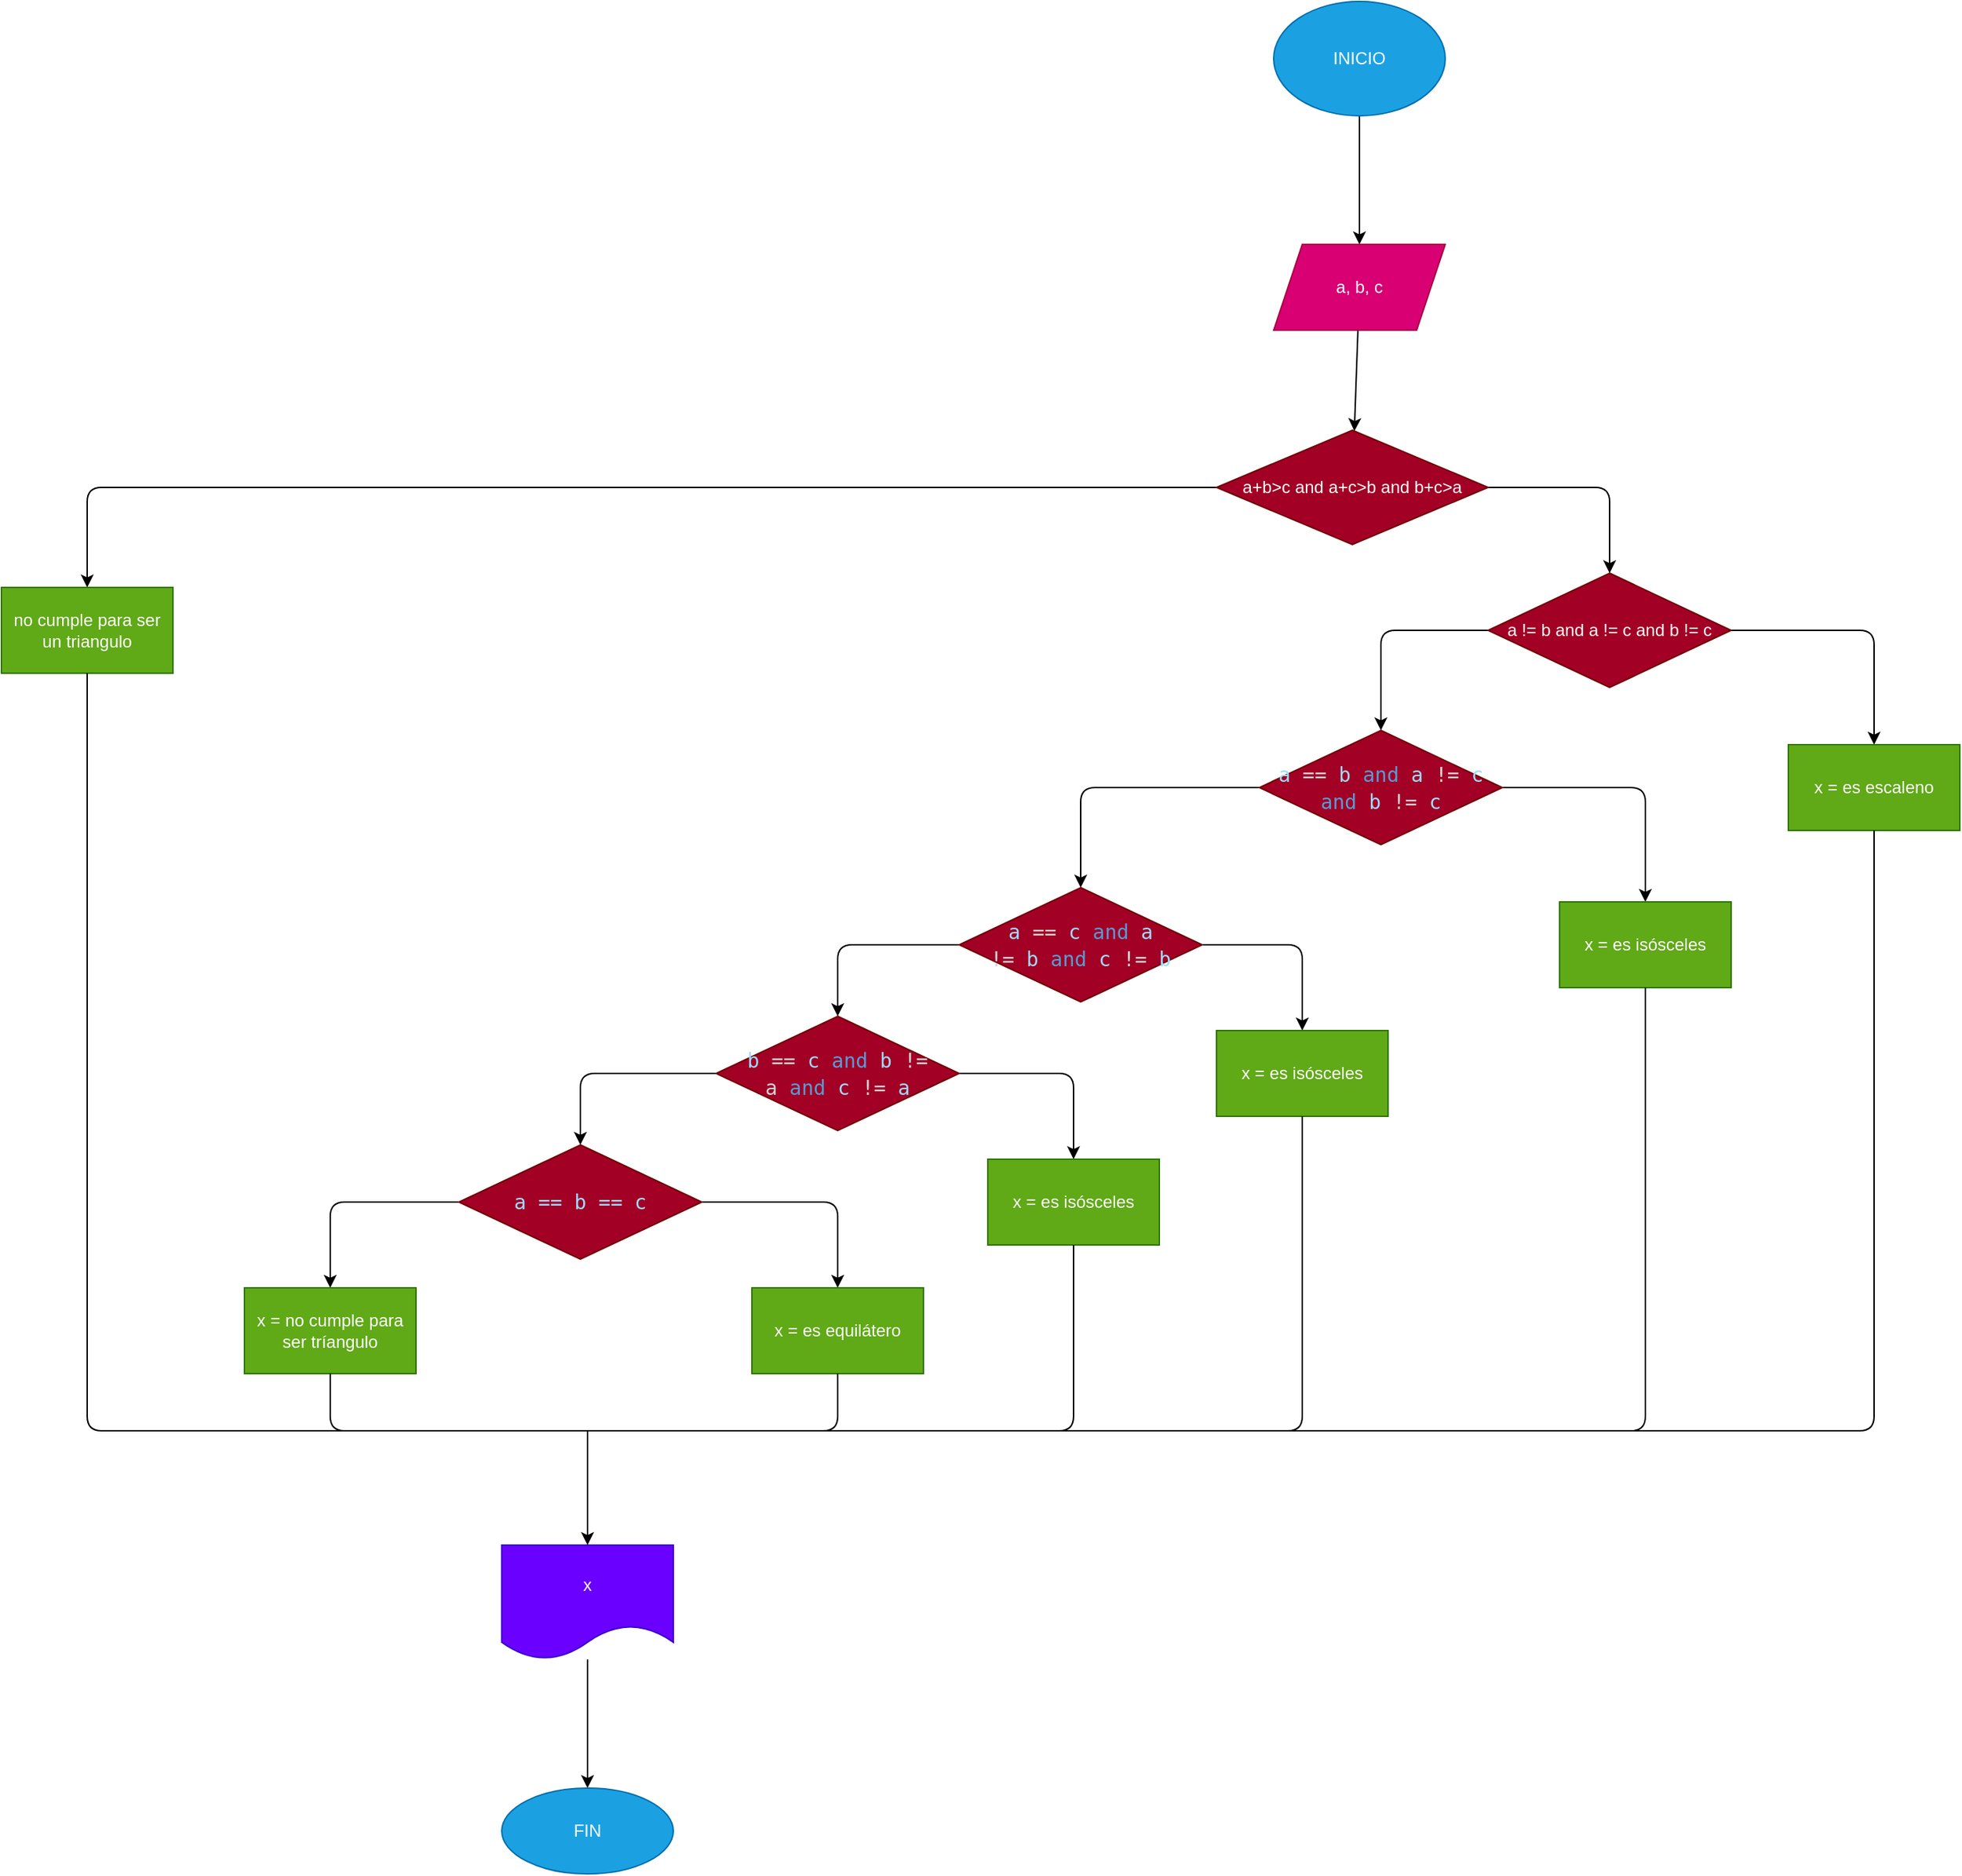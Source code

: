 <mxfile>
    <diagram id="AafE1sRnmDBmV0o2SGKS" name="Page-1">
        <mxGraphModel dx="1891" dy="472" grid="1" gridSize="10" guides="1" tooltips="1" connect="1" arrows="1" fold="1" page="1" pageScale="1" pageWidth="827" pageHeight="1169" math="0" shadow="0">
            <root>
                <mxCell id="0"/>
                <mxCell id="1" parent="0"/>
                <mxCell id="4" value="" style="edgeStyle=none;html=1;" parent="1" source="2" target="3" edge="1">
                    <mxGeometry relative="1" as="geometry"/>
                </mxCell>
                <mxCell id="2" value="INICIO" style="ellipse;whiteSpace=wrap;html=1;fillColor=#1ba1e2;fontColor=#ffffff;strokeColor=#006EAF;" parent="1" vertex="1">
                    <mxGeometry x="240" y="200" width="120" height="80" as="geometry"/>
                </mxCell>
                <mxCell id="6" value="" style="edgeStyle=none;html=1;" parent="1" source="3" target="5" edge="1">
                    <mxGeometry relative="1" as="geometry"/>
                </mxCell>
                <mxCell id="3" value="a, b, c" style="shape=parallelogram;perimeter=parallelogramPerimeter;whiteSpace=wrap;html=1;fixedSize=1;fillColor=#d80073;fontColor=#ffffff;strokeColor=#A50040;" parent="1" vertex="1">
                    <mxGeometry x="240" y="370" width="120" height="60" as="geometry"/>
                </mxCell>
                <mxCell id="8" value="" style="edgeStyle=none;html=1;entryX=0.5;entryY=0;entryDx=0;entryDy=0;" parent="1" source="5" target="7" edge="1">
                    <mxGeometry relative="1" as="geometry">
                        <Array as="points">
                            <mxPoint x="475" y="540"/>
                        </Array>
                    </mxGeometry>
                </mxCell>
                <mxCell id="30" value="" style="edgeStyle=none;html=1;" parent="1" source="5" target="29" edge="1">
                    <mxGeometry relative="1" as="geometry">
                        <Array as="points">
                            <mxPoint x="-590" y="540"/>
                        </Array>
                    </mxGeometry>
                </mxCell>
                <mxCell id="5" value="a+b&amp;gt;c and a+c&amp;gt;b and b+c&amp;gt;a" style="rhombus;whiteSpace=wrap;html=1;fillColor=#a20025;fontColor=#ffffff;strokeColor=#6F0000;" parent="1" vertex="1">
                    <mxGeometry x="200" y="500" width="190" height="80" as="geometry"/>
                </mxCell>
                <mxCell id="10" value="" style="edgeStyle=none;html=1;" parent="1" source="7" target="9" edge="1">
                    <mxGeometry relative="1" as="geometry">
                        <Array as="points">
                            <mxPoint x="660" y="640"/>
                        </Array>
                    </mxGeometry>
                </mxCell>
                <mxCell id="12" value="" style="edgeStyle=none;html=1;" parent="1" source="7" target="11" edge="1">
                    <mxGeometry relative="1" as="geometry">
                        <Array as="points">
                            <mxPoint x="315" y="640"/>
                        </Array>
                    </mxGeometry>
                </mxCell>
                <mxCell id="7" value="a != b and a != c and b != c" style="rhombus;whiteSpace=wrap;html=1;fillColor=#a20025;fontColor=#ffffff;strokeColor=#6F0000;" parent="1" vertex="1">
                    <mxGeometry x="390" y="600" width="170" height="80" as="geometry"/>
                </mxCell>
                <mxCell id="9" value="x = es escaleno" style="whiteSpace=wrap;html=1;fillColor=#60a917;fontColor=#ffffff;strokeColor=#2D7600;" parent="1" vertex="1">
                    <mxGeometry x="600" y="720" width="120" height="60" as="geometry"/>
                </mxCell>
                <mxCell id="14" value="" style="edgeStyle=none;html=1;" parent="1" source="11" target="13" edge="1">
                    <mxGeometry relative="1" as="geometry">
                        <Array as="points">
                            <mxPoint x="500" y="750"/>
                        </Array>
                    </mxGeometry>
                </mxCell>
                <mxCell id="16" value="" style="edgeStyle=none;html=1;" parent="1" source="11" target="15" edge="1">
                    <mxGeometry relative="1" as="geometry">
                        <Array as="points">
                            <mxPoint x="105" y="750"/>
                        </Array>
                    </mxGeometry>
                </mxCell>
                <mxCell id="11" value="&lt;div style=&quot;color: rgb(212 , 212 , 212) ; font-family: &amp;#34;droid sans mono&amp;#34; , &amp;#34;monospace&amp;#34; , monospace ; font-size: 14px ; line-height: 19px&quot;&gt;&lt;span style=&quot;color: rgb(156 , 220 , 254)&quot;&gt;a&lt;/span&gt; == &lt;span style=&quot;color: rgb(156 , 220 , 254)&quot;&gt;b&lt;/span&gt; &lt;span style=&quot;color: rgb(86 , 156 , 214)&quot;&gt;and&lt;/span&gt; &lt;span style=&quot;color: rgb(156 , 220 , 254)&quot;&gt;a&lt;/span&gt; != &lt;span style=&quot;color: rgb(156 , 220 , 254)&quot;&gt;c&lt;/span&gt; &lt;span style=&quot;color: rgb(86 , 156 , 214)&quot;&gt;and&lt;/span&gt; &lt;span style=&quot;color: rgb(156 , 220 , 254)&quot;&gt;b&lt;/span&gt; != &lt;span style=&quot;color: rgb(156 , 220 , 254)&quot;&gt;c&lt;/span&gt;&lt;/div&gt;" style="rhombus;whiteSpace=wrap;html=1;fillColor=#a20025;fontColor=#ffffff;strokeColor=#6F0000;" parent="1" vertex="1">
                    <mxGeometry x="230" y="710" width="170" height="80" as="geometry"/>
                </mxCell>
                <mxCell id="13" value="x = es isósceles" style="whiteSpace=wrap;html=1;fillColor=#60a917;fontColor=#ffffff;strokeColor=#2D7600;" parent="1" vertex="1">
                    <mxGeometry x="440" y="830" width="120" height="60" as="geometry"/>
                </mxCell>
                <mxCell id="18" value="" style="edgeStyle=none;html=1;" parent="1" source="15" target="17" edge="1">
                    <mxGeometry relative="1" as="geometry">
                        <Array as="points">
                            <mxPoint x="260" y="860"/>
                        </Array>
                    </mxGeometry>
                </mxCell>
                <mxCell id="20" value="" style="edgeStyle=none;html=1;" parent="1" source="15" target="19" edge="1">
                    <mxGeometry relative="1" as="geometry">
                        <Array as="points">
                            <mxPoint x="-65" y="860"/>
                        </Array>
                    </mxGeometry>
                </mxCell>
                <mxCell id="15" value="&lt;div style=&quot;font-family: &amp;#34;droid sans mono&amp;#34; , &amp;#34;monospace&amp;#34; , monospace ; font-size: 14px ; line-height: 19px&quot;&gt;&lt;span style=&quot;color: rgb(212 , 212 , 212)&quot;&gt;&lt;span style=&quot;color: rgb(156 , 220 , 254)&quot;&gt;a&lt;/span&gt; == &lt;/span&gt;&lt;font color=&quot;#9cdcfe&quot;&gt;c&lt;/font&gt;&lt;font color=&quot;#d4d4d4&quot;&gt;&amp;nbsp;&lt;/font&gt;&lt;span style=&quot;color: rgb(86 , 156 , 214)&quot;&gt;and&lt;/span&gt; &lt;span style=&quot;color: rgb(156 , 220 , 254)&quot;&gt;a&lt;/span&gt;&lt;font color=&quot;#d4d4d4&quot;&gt; !=&amp;nbsp;&lt;/font&gt;&lt;font color=&quot;#9cdcfe&quot;&gt;b&amp;nbsp;&lt;/font&gt;&lt;span style=&quot;color: rgb(86 , 156 , 214)&quot;&gt;and&lt;/span&gt;&amp;nbsp;&lt;font color=&quot;#9cdcfe&quot;&gt;c&lt;/font&gt;&lt;font color=&quot;#d4d4d4&quot;&gt;&amp;nbsp;!= &lt;/font&gt;&lt;font color=&quot;#9cdcfe&quot;&gt;b&lt;/font&gt;&lt;/div&gt;" style="rhombus;whiteSpace=wrap;html=1;fillColor=#a20025;fontColor=#ffffff;strokeColor=#6F0000;" parent="1" vertex="1">
                    <mxGeometry x="20" y="820" width="170" height="80" as="geometry"/>
                </mxCell>
                <mxCell id="17" value="&lt;span&gt;x = es isósceles&lt;/span&gt;" style="whiteSpace=wrap;html=1;fillColor=#60a917;fontColor=#ffffff;strokeColor=#2D7600;" parent="1" vertex="1">
                    <mxGeometry x="200" y="920" width="120" height="60" as="geometry"/>
                </mxCell>
                <mxCell id="22" value="" style="edgeStyle=none;html=1;" parent="1" source="19" target="21" edge="1">
                    <mxGeometry relative="1" as="geometry">
                        <Array as="points">
                            <mxPoint x="100" y="950"/>
                        </Array>
                    </mxGeometry>
                </mxCell>
                <mxCell id="24" value="" style="edgeStyle=none;html=1;" parent="1" source="19" target="23" edge="1">
                    <mxGeometry relative="1" as="geometry">
                        <Array as="points">
                            <mxPoint x="-245" y="950"/>
                        </Array>
                    </mxGeometry>
                </mxCell>
                <mxCell id="19" value="&lt;div style=&quot;font-family: &amp;#34;droid sans mono&amp;#34; , &amp;#34;monospace&amp;#34; , monospace ; font-size: 14px ; line-height: 19px&quot;&gt;&lt;font color=&quot;#9cdcfe&quot;&gt;b&lt;/font&gt;&lt;span style=&quot;color: rgb(212 , 212 , 212)&quot;&gt; == &lt;/span&gt;&lt;font color=&quot;#9cdcfe&quot;&gt;c&lt;/font&gt;&lt;font color=&quot;#d4d4d4&quot;&gt;&amp;nbsp;&lt;/font&gt;&lt;span style=&quot;color: rgb(86 , 156 , 214)&quot;&gt;and&lt;/span&gt;&amp;nbsp;&lt;font color=&quot;#9cdcfe&quot;&gt;b&lt;/font&gt;&lt;font color=&quot;#d4d4d4&quot;&gt;&amp;nbsp;!= a&lt;/font&gt;&lt;font color=&quot;#9cdcfe&quot;&gt;&amp;nbsp;&lt;/font&gt;&lt;span style=&quot;color: rgb(86 , 156 , 214)&quot;&gt;and&lt;/span&gt;&amp;nbsp;&lt;font color=&quot;#9cdcfe&quot;&gt;c&lt;/font&gt;&lt;font color=&quot;#d4d4d4&quot;&gt;&amp;nbsp;!= &lt;/font&gt;&lt;font color=&quot;#9cdcfe&quot;&gt;a&lt;/font&gt;&lt;/div&gt;" style="rhombus;whiteSpace=wrap;html=1;fillColor=#a20025;fontColor=#ffffff;strokeColor=#6F0000;" parent="1" vertex="1">
                    <mxGeometry x="-150" y="910" width="170" height="80" as="geometry"/>
                </mxCell>
                <mxCell id="21" value="&lt;span&gt;x = es isósceles&lt;/span&gt;" style="whiteSpace=wrap;html=1;fillColor=#60a917;fontColor=#ffffff;strokeColor=#2D7600;" parent="1" vertex="1">
                    <mxGeometry x="40" y="1010" width="120" height="60" as="geometry"/>
                </mxCell>
                <mxCell id="26" value="" style="edgeStyle=none;html=1;" parent="1" source="23" target="25" edge="1">
                    <mxGeometry relative="1" as="geometry">
                        <Array as="points">
                            <mxPoint x="-65" y="1040"/>
                        </Array>
                    </mxGeometry>
                </mxCell>
                <mxCell id="28" value="" style="edgeStyle=none;html=1;" parent="1" source="23" target="27" edge="1">
                    <mxGeometry relative="1" as="geometry">
                        <Array as="points">
                            <mxPoint x="-420" y="1040"/>
                        </Array>
                    </mxGeometry>
                </mxCell>
                <mxCell id="23" value="&lt;div style=&quot;font-family: &amp;#34;droid sans mono&amp;#34; , &amp;#34;monospace&amp;#34; , monospace ; font-size: 14px ; line-height: 19px&quot;&gt;&lt;font color=&quot;#9cdcfe&quot;&gt;a == b == c&lt;/font&gt;&lt;/div&gt;" style="rhombus;whiteSpace=wrap;html=1;fillColor=#a20025;fontColor=#ffffff;strokeColor=#6F0000;" parent="1" vertex="1">
                    <mxGeometry x="-330" y="1000" width="170" height="80" as="geometry"/>
                </mxCell>
                <mxCell id="25" value="x = es equilátero" style="whiteSpace=wrap;html=1;fillColor=#60a917;fontColor=#ffffff;strokeColor=#2D7600;" parent="1" vertex="1">
                    <mxGeometry x="-125" y="1100" width="120" height="60" as="geometry"/>
                </mxCell>
                <mxCell id="27" value="x = no cumple para ser tríangulo" style="whiteSpace=wrap;html=1;fillColor=#60a917;fontColor=#ffffff;strokeColor=#2D7600;" parent="1" vertex="1">
                    <mxGeometry x="-480" y="1100" width="120" height="60" as="geometry"/>
                </mxCell>
                <mxCell id="29" value="no cumple para ser un triangulo" style="whiteSpace=wrap;html=1;fillColor=#60a917;fontColor=#ffffff;strokeColor=#2D7600;" parent="1" vertex="1">
                    <mxGeometry x="-650" y="610" width="120" height="60" as="geometry"/>
                </mxCell>
                <mxCell id="31" value="" style="endArrow=none;html=1;exitX=0.5;exitY=1;exitDx=0;exitDy=0;entryX=0.5;entryY=1;entryDx=0;entryDy=0;" parent="1" source="27" target="25" edge="1">
                    <mxGeometry width="50" height="50" relative="1" as="geometry">
                        <mxPoint x="90" y="1110" as="sourcePoint"/>
                        <mxPoint x="140" y="1060" as="targetPoint"/>
                        <Array as="points">
                            <mxPoint x="-420" y="1200"/>
                            <mxPoint x="-240" y="1200"/>
                            <mxPoint x="-65" y="1200"/>
                        </Array>
                    </mxGeometry>
                </mxCell>
                <mxCell id="32" value="" style="endArrow=none;html=1;exitX=0.5;exitY=1;exitDx=0;exitDy=0;" parent="1" source="21" edge="1">
                    <mxGeometry width="50" height="50" relative="1" as="geometry">
                        <mxPoint x="170" y="1130" as="sourcePoint"/>
                        <mxPoint x="-110" y="1200" as="targetPoint"/>
                        <Array as="points">
                            <mxPoint x="100" y="1200"/>
                        </Array>
                    </mxGeometry>
                </mxCell>
                <mxCell id="33" value="" style="endArrow=none;html=1;entryX=0.5;entryY=1;entryDx=0;entryDy=0;" parent="1" target="17" edge="1">
                    <mxGeometry width="50" height="50" relative="1" as="geometry">
                        <mxPoint x="80" y="1200" as="sourcePoint"/>
                        <mxPoint x="250" y="1030" as="targetPoint"/>
                        <Array as="points">
                            <mxPoint x="260" y="1200"/>
                        </Array>
                    </mxGeometry>
                </mxCell>
                <mxCell id="34" value="" style="endArrow=none;html=1;entryX=0.5;entryY=1;entryDx=0;entryDy=0;" parent="1" target="13" edge="1">
                    <mxGeometry width="50" height="50" relative="1" as="geometry">
                        <mxPoint x="240" y="1200" as="sourcePoint"/>
                        <mxPoint x="510" y="1030" as="targetPoint"/>
                        <Array as="points">
                            <mxPoint x="500" y="1200"/>
                        </Array>
                    </mxGeometry>
                </mxCell>
                <mxCell id="35" value="" style="endArrow=none;html=1;entryX=0.5;entryY=1;entryDx=0;entryDy=0;" parent="1" target="9" edge="1">
                    <mxGeometry width="50" height="50" relative="1" as="geometry">
                        <mxPoint x="480" y="1200" as="sourcePoint"/>
                        <mxPoint x="510" y="980" as="targetPoint"/>
                        <Array as="points">
                            <mxPoint x="660" y="1200"/>
                        </Array>
                    </mxGeometry>
                </mxCell>
                <mxCell id="36" value="" style="endArrow=none;html=1;entryX=0.5;entryY=1;entryDx=0;entryDy=0;" parent="1" target="29" edge="1">
                    <mxGeometry width="50" height="50" relative="1" as="geometry">
                        <mxPoint x="-400" y="1200" as="sourcePoint"/>
                        <mxPoint x="-610" y="810" as="targetPoint"/>
                        <Array as="points">
                            <mxPoint x="-590" y="1200"/>
                        </Array>
                    </mxGeometry>
                </mxCell>
                <mxCell id="37" value="" style="endArrow=classic;html=1;" parent="1" target="38" edge="1">
                    <mxGeometry width="50" height="50" relative="1" as="geometry">
                        <mxPoint x="-240" y="1200" as="sourcePoint"/>
                        <mxPoint x="-240" y="1280" as="targetPoint"/>
                    </mxGeometry>
                </mxCell>
                <mxCell id="40" value="" style="edgeStyle=none;html=1;" parent="1" source="38" target="39" edge="1">
                    <mxGeometry relative="1" as="geometry"/>
                </mxCell>
                <mxCell id="38" value="x" style="shape=document;whiteSpace=wrap;html=1;boundedLbl=1;labelBackgroundColor=none;fillColor=#6a00ff;fontColor=#ffffff;strokeColor=#3700CC;" parent="1" vertex="1">
                    <mxGeometry x="-300" y="1280" width="120" height="80" as="geometry"/>
                </mxCell>
                <mxCell id="39" value="FIN" style="ellipse;whiteSpace=wrap;html=1;labelBackgroundColor=none;fillColor=#1ba1e2;fontColor=#ffffff;strokeColor=#006EAF;" parent="1" vertex="1">
                    <mxGeometry x="-300" y="1450" width="120" height="60" as="geometry"/>
                </mxCell>
            </root>
        </mxGraphModel>
    </diagram>
</mxfile>
